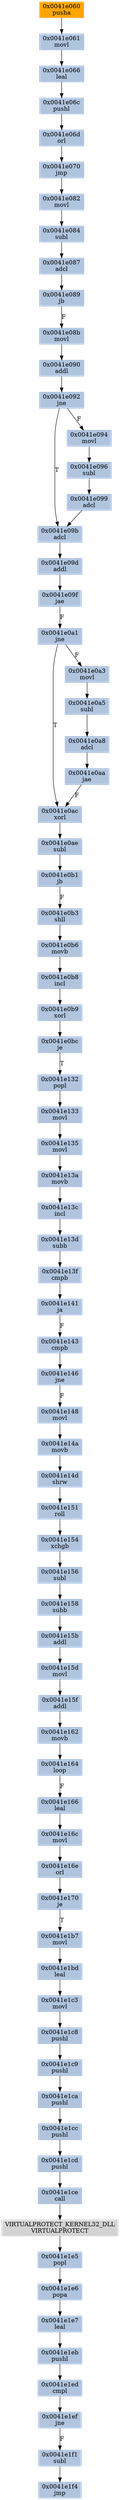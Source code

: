 strict digraph G {
	graph [bgcolor=transparent,
		name=G
	];
	node [color=lightsteelblue,
		fillcolor=lightsteelblue,
		shape=rectangle,
		style=filled
	];
	"0x0041e146"	[label="0x0041e146
jne"];
	"0x0041e148"	[label="0x0041e148
movl"];
	"0x0041e146" -> "0x0041e148"	[color="#000000",
		label=F];
	"0x0041e082"	[label="0x0041e082
movl"];
	"0x0041e084"	[label="0x0041e084
subl"];
	"0x0041e082" -> "0x0041e084"	[color="#000000"];
	"0x0041e1ca"	[label="0x0041e1ca
pushl"];
	"0x0041e1cc"	[label="0x0041e1cc
pushl"];
	"0x0041e1ca" -> "0x0041e1cc"	[color="#000000"];
	"0x0041e170"	[label="0x0041e170
je"];
	"0x0041e1b7"	[label="0x0041e1b7
movl"];
	"0x0041e170" -> "0x0041e1b7"	[color="#000000",
		label=T];
	"0x0041e066"	[label="0x0041e066
leal"];
	"0x0041e06c"	[label="0x0041e06c
pushl"];
	"0x0041e066" -> "0x0041e06c"	[color="#000000"];
	"0x0041e132"	[label="0x0041e132
popl"];
	"0x0041e133"	[label="0x0041e133
movl"];
	"0x0041e132" -> "0x0041e133"	[color="#000000"];
	"0x0041e156"	[label="0x0041e156
subl"];
	"0x0041e158"	[label="0x0041e158
subb"];
	"0x0041e156" -> "0x0041e158"	[color="#000000"];
	"0x0041e14a"	[label="0x0041e14a
movb"];
	"0x0041e148" -> "0x0041e14a"	[color="#000000"];
	"0x0041e0ac"	[label="0x0041e0ac
xorl"];
	"0x0041e0ae"	[label="0x0041e0ae
subl"];
	"0x0041e0ac" -> "0x0041e0ae"	[color="#000000"];
	"0x0041e09b"	[label="0x0041e09b
adcl"];
	"0x0041e09d"	[label="0x0041e09d
addl"];
	"0x0041e09b" -> "0x0041e09d"	[color="#000000"];
	"0x0041e1f1"	[label="0x0041e1f1
subl"];
	"0x0041e1f4"	[label="0x0041e1f4
jmp"];
	"0x0041e1f1" -> "0x0041e1f4"	[color="#000000"];
	"0x0041e16e"	[label="0x0041e16e
orl"];
	"0x0041e16e" -> "0x0041e170"	[color="#000000"];
	"0x0041e0b3"	[label="0x0041e0b3
shll"];
	"0x0041e0b6"	[label="0x0041e0b6
movb"];
	"0x0041e0b3" -> "0x0041e0b6"	[color="#000000"];
	"0x0041e16c"	[label="0x0041e16c
movl"];
	"0x0041e16c" -> "0x0041e16e"	[color="#000000"];
	"0x0041e09f"	[label="0x0041e09f
jae"];
	"0x0041e09d" -> "0x0041e09f"	[color="#000000"];
	"0x0041e1ce"	[label="0x0041e1ce
call"];
	VIRTUALPROTECT_KERNEL32_DLL	[color=lightgrey,
		fillcolor=lightgrey,
		label="VIRTUALPROTECT_KERNEL32_DLL
VIRTUALPROTECT"];
	"0x0041e1ce" -> VIRTUALPROTECT_KERNEL32_DLL	[color="#000000"];
	"0x0041e087"	[label="0x0041e087
adcl"];
	"0x0041e084" -> "0x0041e087"	[color="#000000"];
	"0x0041e1eb"	[label="0x0041e1eb
pushl"];
	"0x0041e1ed"	[label="0x0041e1ed
cmpl"];
	"0x0041e1eb" -> "0x0041e1ed"	[color="#000000"];
	"0x0041e06d"	[label="0x0041e06d
orl"];
	"0x0041e070"	[label="0x0041e070
jmp"];
	"0x0041e06d" -> "0x0041e070"	[color="#000000"];
	"0x0041e0a5"	[label="0x0041e0a5
subl"];
	"0x0041e0a8"	[label="0x0041e0a8
adcl"];
	"0x0041e0a5" -> "0x0041e0a8"	[color="#000000"];
	"0x0041e13d"	[label="0x0041e13d
subb"];
	"0x0041e13f"	[label="0x0041e13f
cmpb"];
	"0x0041e13d" -> "0x0041e13f"	[color="#000000"];
	"0x0041e1cd"	[label="0x0041e1cd
pushl"];
	"0x0041e1cc" -> "0x0041e1cd"	[color="#000000"];
	"0x0041e135"	[label="0x0041e135
movl"];
	"0x0041e133" -> "0x0041e135"	[color="#000000"];
	"0x0041e092"	[label="0x0041e092
jne"];
	"0x0041e092" -> "0x0041e09b"	[color="#000000",
		label=T];
	"0x0041e094"	[label="0x0041e094
movl"];
	"0x0041e092" -> "0x0041e094"	[color="#000000",
		label=F];
	"0x0041e141"	[label="0x0041e141
ja"];
	"0x0041e143"	[label="0x0041e143
cmpb"];
	"0x0041e141" -> "0x0041e143"	[color="#000000",
		label=F];
	"0x0041e08b"	[label="0x0041e08b
movl"];
	"0x0041e090"	[label="0x0041e090
addl"];
	"0x0041e08b" -> "0x0041e090"	[color="#000000"];
	"0x0041e1bd"	[label="0x0041e1bd
leal"];
	"0x0041e1b7" -> "0x0041e1bd"	[color="#000000"];
	"0x0041e143" -> "0x0041e146"	[color="#000000"];
	"0x0041e0aa"	[label="0x0041e0aa
jae"];
	"0x0041e0aa" -> "0x0041e0ac"	[color="#000000",
		label=F];
	"0x0041e13a"	[label="0x0041e13a
movb"];
	"0x0041e13c"	[label="0x0041e13c
incl"];
	"0x0041e13a" -> "0x0041e13c"	[color="#000000"];
	"0x0041e099"	[label="0x0041e099
adcl"];
	"0x0041e099" -> "0x0041e09b"	[color="#000000"];
	"0x0041e089"	[label="0x0041e089
jb"];
	"0x0041e089" -> "0x0041e08b"	[color="#000000",
		label=F];
	"0x0041e13f" -> "0x0041e141"	[color="#000000"];
	"0x0041e164"	[label="0x0041e164
loop"];
	"0x0041e166"	[label="0x0041e166
leal"];
	"0x0041e164" -> "0x0041e166"	[color="#000000",
		label=F];
	"0x0041e0b8"	[label="0x0041e0b8
incl"];
	"0x0041e0b9"	[label="0x0041e0b9
xorl"];
	"0x0041e0b8" -> "0x0041e0b9"	[color="#000000"];
	"0x0041e06c" -> "0x0041e06d"	[color="#000000"];
	"0x0041e1ef"	[label="0x0041e1ef
jne"];
	"0x0041e1ef" -> "0x0041e1f1"	[color="#000000",
		label=F];
	"0x0041e15b"	[label="0x0041e15b
addl"];
	"0x0041e158" -> "0x0041e15b"	[color="#000000"];
	"0x0041e14d"	[label="0x0041e14d
shrw"];
	"0x0041e151"	[label="0x0041e151
roll"];
	"0x0041e14d" -> "0x0041e151"	[color="#000000"];
	"0x0041e090" -> "0x0041e092"	[color="#000000"];
	"0x0041e1e5"	[label="0x0041e1e5
popl"];
	"0x0041e1e6"	[label="0x0041e1e6
popa"];
	"0x0041e1e5" -> "0x0041e1e6"	[color="#000000"];
	"0x0041e096"	[label="0x0041e096
subl"];
	"0x0041e094" -> "0x0041e096"	[color="#000000"];
	"0x0041e1e7"	[label="0x0041e1e7
leal"];
	"0x0041e1e7" -> "0x0041e1eb"	[color="#000000"];
	"0x0041e0bc"	[label="0x0041e0bc
je"];
	"0x0041e0bc" -> "0x0041e132"	[color="#000000",
		label=T];
	"0x0041e060"	[color=lightgrey,
		fillcolor=orange,
		label="0x0041e060
pusha"];
	"0x0041e061"	[label="0x0041e061
movl"];
	"0x0041e060" -> "0x0041e061"	[color="#000000"];
	VIRTUALPROTECT_KERNEL32_DLL -> "0x0041e1e5"	[color="#000000"];
	"0x0041e1c9"	[label="0x0041e1c9
pushl"];
	"0x0041e1c9" -> "0x0041e1ca"	[color="#000000"];
	"0x0041e13c" -> "0x0041e13d"	[color="#000000"];
	"0x0041e1c3"	[label="0x0041e1c3
movl"];
	"0x0041e1bd" -> "0x0041e1c3"	[color="#000000"];
	"0x0041e15d"	[label="0x0041e15d
movl"];
	"0x0041e15f"	[label="0x0041e15f
addl"];
	"0x0041e15d" -> "0x0041e15f"	[color="#000000"];
	"0x0041e087" -> "0x0041e089"	[color="#000000"];
	"0x0041e096" -> "0x0041e099"	[color="#000000"];
	"0x0041e0b9" -> "0x0041e0bc"	[color="#000000"];
	"0x0041e1cd" -> "0x0041e1ce"	[color="#000000"];
	"0x0041e162"	[label="0x0041e162
movb"];
	"0x0041e15f" -> "0x0041e162"	[color="#000000"];
	"0x0041e15b" -> "0x0041e15d"	[color="#000000"];
	"0x0041e1c8"	[label="0x0041e1c8
pushl"];
	"0x0041e1c8" -> "0x0041e1c9"	[color="#000000"];
	"0x0041e0a1"	[label="0x0041e0a1
jne"];
	"0x0041e0a1" -> "0x0041e0ac"	[color="#000000",
		label=T];
	"0x0041e0a3"	[label="0x0041e0a3
movl"];
	"0x0041e0a1" -> "0x0041e0a3"	[color="#000000",
		label=F];
	"0x0041e0a8" -> "0x0041e0aa"	[color="#000000"];
	"0x0041e162" -> "0x0041e164"	[color="#000000"];
	"0x0041e154"	[label="0x0041e154
xchgb"];
	"0x0041e154" -> "0x0041e156"	[color="#000000"];
	"0x0041e0a3" -> "0x0041e0a5"	[color="#000000"];
	"0x0041e0b6" -> "0x0041e0b8"	[color="#000000"];
	"0x0041e0b1"	[label="0x0041e0b1
jb"];
	"0x0041e0b1" -> "0x0041e0b3"	[color="#000000",
		label=F];
	"0x0041e0ae" -> "0x0041e0b1"	[color="#000000"];
	"0x0041e135" -> "0x0041e13a"	[color="#000000"];
	"0x0041e09f" -> "0x0041e0a1"	[color="#000000",
		label=F];
	"0x0041e1e6" -> "0x0041e1e7"	[color="#000000"];
	"0x0041e061" -> "0x0041e066"	[color="#000000"];
	"0x0041e166" -> "0x0041e16c"	[color="#000000"];
	"0x0041e14a" -> "0x0041e14d"	[color="#000000"];
	"0x0041e070" -> "0x0041e082"	[color="#000000"];
	"0x0041e151" -> "0x0041e154"	[color="#000000"];
	"0x0041e1ed" -> "0x0041e1ef"	[color="#000000"];
	"0x0041e1c3" -> "0x0041e1c8"	[color="#000000"];
}
